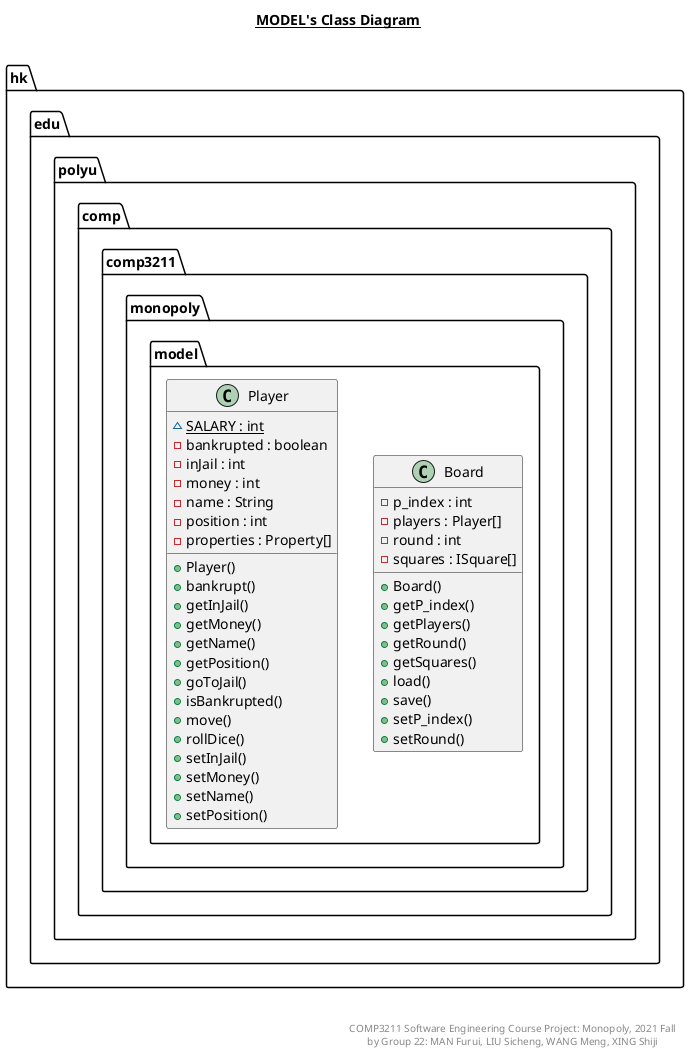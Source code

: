 @startuml

title __MODEL's Class Diagram__\n

  namespace hk.edu.polyu.comp.comp3211.monopoly {
    namespace model {
      class hk.edu.polyu.comp.comp3211.monopoly.model.Board {
          - p_index : int
          - players : Player[]
          - round : int
          - squares : ISquare[]
          + Board()
          + getP_index()
          + getPlayers()
          + getRound()
          + getSquares()
          + load()
          + save()
          + setP_index()
          + setRound()
      }
    }
  }
  

  namespace hk.edu.polyu.comp.comp3211.monopoly {
    namespace model {
      class hk.edu.polyu.comp.comp3211.monopoly.model.Player {
          {static} ~ SALARY : int
          - bankrupted : boolean
          - inJail : int
          - money : int
          - name : String
          - position : int
          - properties : Property[]
          + Player()
          + bankrupt()
          + getInJail()
          + getMoney()
          + getName()
          + getPosition()
          + goToJail()
          + isBankrupted()
          + move()
          + rollDice()
          + setInJail()
          + setMoney()
          + setName()
          + setPosition()
      }
    }
  }
  



right footer


COMP3211 Software Engineering Course Project: Monopoly, 2021 Fall
by Group 22: MAN Furui, LIU Sicheng, WANG Meng, XING Shiji
endfooter

@enduml
